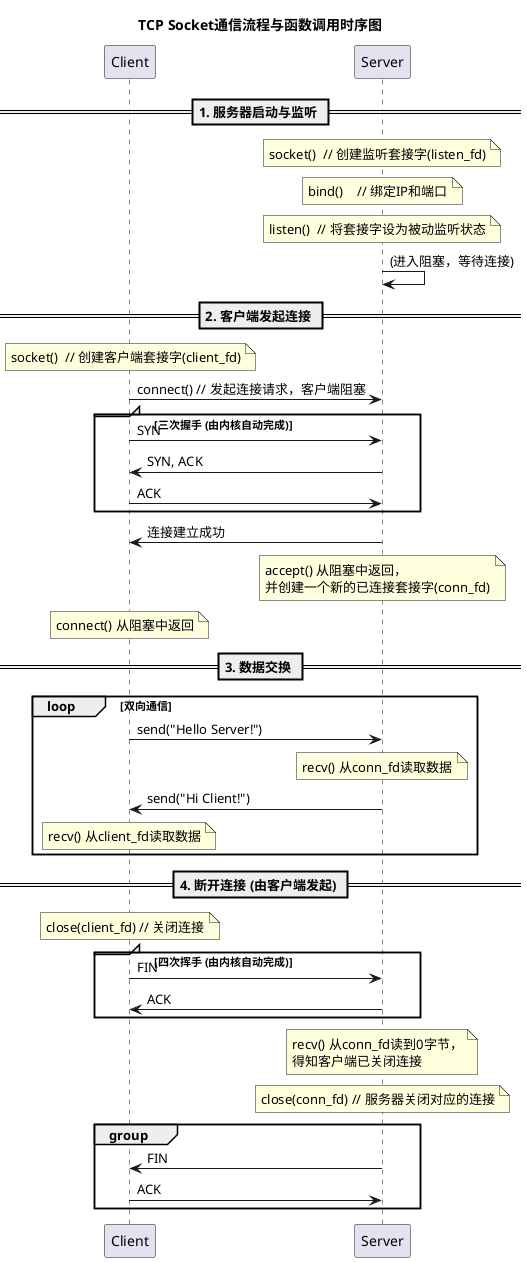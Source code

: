 @startuml
title TCP Socket通信流程与函数调用时序图

participant Client
participant Server

== 1. 服务器启动与监听 ==
note over Server: socket()  // 创建监听套接字(listen_fd)
note over Server: bind()    // 绑定IP和端口
note over Server: listen()  // 将套接字设为被动监听状态
Server -> Server: (进入阻塞，等待连接)

== 2. 客户端发起连接 ==
note over Client: socket()  // 创建客户端套接字(client_fd)
Client -> Server: connect() // 发起连接请求，客户端阻塞

group [三次握手 (由内核自动完成)]
    Client -> Server: SYN
    Server -> Client: SYN, ACK
    Client -> Server: ACK
end

Server -> Client: 连接建立成功
note over Server: accept() 从阻塞中返回，\n并创建一个新的已连接套接字(conn_fd)
note over Client: connect() 从阻塞中返回

== 3. 数据交换 ==
loop 双向通信
    Client -> Server: send("Hello Server!")
    note over Server: recv() 从conn_fd读取数据
    Server -> Client: send("Hi Client!")
    note over Client: recv() 从client_fd读取数据
end

== 4. 断开连接 (由客户端发起) ==
note over Client: close(client_fd) // 关闭连接

group [四次挥手 (由内核自动完成)]
    Client -> Server: FIN
    Server -> Client: ACK
end

note over Server: recv() 从conn_fd读到0字节，\n得知客户端已关闭连接
note over Server: close(conn_fd) // 服务器关闭对应的连接

group
    Server -> Client: FIN
    Client -> Server: ACK
end

@enduml
